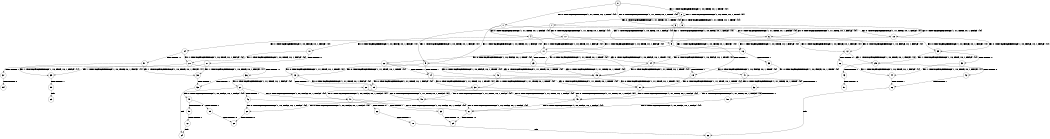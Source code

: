 digraph BCG {
size = "7, 10.5";
center = TRUE;
node [shape = circle];
0 [peripheries = 2];
0 -> 1 [label = "EX !0 !ATOMIC_EXCH_BRANCH (1, +1, TRUE, +0, 1, TRUE) !{0}"];
0 -> 2 [label = "EX !1 !ATOMIC_EXCH_BRANCH (1, +0, TRUE, +0, 1, TRUE) !{0}"];
0 -> 3 [label = "EX !0 !ATOMIC_EXCH_BRANCH (1, +1, TRUE, +0, 1, TRUE) !{0}"];
1 -> 4 [label = "EX !0 !ATOMIC_EXCH_BRANCH (1, +1, TRUE, +0, 1, FALSE) !{0}"];
1 -> 5 [label = "EX !1 !ATOMIC_EXCH_BRANCH (1, +0, TRUE, +0, 1, FALSE) !{0}"];
1 -> 6 [label = "EX !0 !ATOMIC_EXCH_BRANCH (1, +1, TRUE, +0, 1, FALSE) !{0}"];
2 -> 2 [label = "EX !1 !ATOMIC_EXCH_BRANCH (1, +0, TRUE, +0, 1, TRUE) !{0}"];
2 -> 7 [label = "EX !0 !ATOMIC_EXCH_BRANCH (1, +1, TRUE, +0, 1, TRUE) !{0}"];
2 -> 8 [label = "EX !0 !ATOMIC_EXCH_BRANCH (1, +1, TRUE, +0, 1, TRUE) !{0}"];
3 -> 9 [label = "EX !1 !ATOMIC_EXCH_BRANCH (1, +0, TRUE, +0, 1, FALSE) !{0}"];
3 -> 6 [label = "EX !0 !ATOMIC_EXCH_BRANCH (1, +1, TRUE, +0, 1, FALSE) !{0}"];
4 -> 10 [label = "EX !0 !ATOMIC_EXCH_BRANCH (1, +0, FALSE, +0, 1, FALSE) !{0}"];
4 -> 11 [label = "EX !1 !ATOMIC_EXCH_BRANCH (1, +0, TRUE, +0, 1, FALSE) !{0}"];
4 -> 12 [label = "EX !0 !ATOMIC_EXCH_BRANCH (1, +0, FALSE, +0, 1, FALSE) !{0}"];
5 -> 13 [label = "EX !0 !ATOMIC_EXCH_BRANCH (1, +1, TRUE, +0, 1, TRUE) !{0}"];
5 -> 14 [label = "TERMINATE !1"];
5 -> 15 [label = "EX !0 !ATOMIC_EXCH_BRANCH (1, +1, TRUE, +0, 1, TRUE) !{0}"];
6 -> 16 [label = "EX !1 !ATOMIC_EXCH_BRANCH (1, +0, TRUE, +0, 1, FALSE) !{0}"];
6 -> 12 [label = "EX !0 !ATOMIC_EXCH_BRANCH (1, +0, FALSE, +0, 1, FALSE) !{0}"];
7 -> 17 [label = "EX !0 !ATOMIC_EXCH_BRANCH (1, +1, TRUE, +0, 1, FALSE) !{0}"];
7 -> 5 [label = "EX !1 !ATOMIC_EXCH_BRANCH (1, +0, TRUE, +0, 1, FALSE) !{0}"];
7 -> 18 [label = "EX !0 !ATOMIC_EXCH_BRANCH (1, +1, TRUE, +0, 1, FALSE) !{0}"];
8 -> 9 [label = "EX !1 !ATOMIC_EXCH_BRANCH (1, +0, TRUE, +0, 1, FALSE) !{0}"];
8 -> 18 [label = "EX !0 !ATOMIC_EXCH_BRANCH (1, +1, TRUE, +0, 1, FALSE) !{0}"];
9 -> 19 [label = "TERMINATE !1"];
9 -> 15 [label = "EX !0 !ATOMIC_EXCH_BRANCH (1, +1, TRUE, +0, 1, TRUE) !{0}"];
10 -> 20 [label = "EX !1 !ATOMIC_EXCH_BRANCH (1, +0, TRUE, +0, 1, FALSE) !{0}"];
10 -> 21 [label = "TERMINATE !0"];
11 -> 22 [label = "EX !0 !ATOMIC_EXCH_BRANCH (1, +0, FALSE, +0, 1, TRUE) !{0}"];
11 -> 23 [label = "TERMINATE !1"];
11 -> 24 [label = "EX !0 !ATOMIC_EXCH_BRANCH (1, +0, FALSE, +0, 1, TRUE) !{0}"];
12 -> 25 [label = "EX !1 !ATOMIC_EXCH_BRANCH (1, +0, TRUE, +0, 1, FALSE) !{0}"];
12 -> 26 [label = "TERMINATE !0"];
13 -> 27 [label = "EX !0 !ATOMIC_EXCH_BRANCH (1, +1, TRUE, +0, 1, FALSE) !{0}"];
13 -> 28 [label = "TERMINATE !1"];
13 -> 29 [label = "EX !0 !ATOMIC_EXCH_BRANCH (1, +1, TRUE, +0, 1, FALSE) !{0}"];
14 -> 30 [label = "EX !0 !ATOMIC_EXCH_BRANCH (1, +1, TRUE, +0, 1, TRUE) !{0}"];
14 -> 31 [label = "EX !0 !ATOMIC_EXCH_BRANCH (1, +1, TRUE, +0, 1, TRUE) !{0}"];
15 -> 32 [label = "TERMINATE !1"];
15 -> 29 [label = "EX !0 !ATOMIC_EXCH_BRANCH (1, +1, TRUE, +0, 1, FALSE) !{0}"];
16 -> 33 [label = "TERMINATE !1"];
16 -> 24 [label = "EX !0 !ATOMIC_EXCH_BRANCH (1, +0, FALSE, +0, 1, TRUE) !{0}"];
17 -> 34 [label = "EX !0 !ATOMIC_EXCH_BRANCH (1, +0, FALSE, +0, 1, FALSE) !{0}"];
17 -> 11 [label = "EX !1 !ATOMIC_EXCH_BRANCH (1, +0, TRUE, +0, 1, FALSE) !{0}"];
17 -> 35 [label = "EX !0 !ATOMIC_EXCH_BRANCH (1, +0, FALSE, +0, 1, FALSE) !{0}"];
18 -> 16 [label = "EX !1 !ATOMIC_EXCH_BRANCH (1, +0, TRUE, +0, 1, FALSE) !{0}"];
18 -> 35 [label = "EX !0 !ATOMIC_EXCH_BRANCH (1, +0, FALSE, +0, 1, FALSE) !{0}"];
19 -> 31 [label = "EX !0 !ATOMIC_EXCH_BRANCH (1, +1, TRUE, +0, 1, TRUE) !{0}"];
20 -> 36 [label = "TERMINATE !0"];
20 -> 37 [label = "TERMINATE !1"];
21 -> 38 [label = "EX !1 !ATOMIC_EXCH_BRANCH (1, +0, TRUE, +0, 1, FALSE) !{1}"];
21 -> 39 [label = "EX !1 !ATOMIC_EXCH_BRANCH (1, +0, TRUE, +0, 1, FALSE) !{1}"];
22 -> 13 [label = "EX !0 !ATOMIC_EXCH_BRANCH (1, +1, TRUE, +0, 1, TRUE) !{0}"];
22 -> 14 [label = "TERMINATE !1"];
22 -> 15 [label = "EX !0 !ATOMIC_EXCH_BRANCH (1, +1, TRUE, +0, 1, TRUE) !{0}"];
23 -> 40 [label = "EX !0 !ATOMIC_EXCH_BRANCH (1, +0, FALSE, +0, 1, TRUE) !{0}"];
23 -> 41 [label = "EX !0 !ATOMIC_EXCH_BRANCH (1, +0, FALSE, +0, 1, TRUE) !{0}"];
24 -> 19 [label = "TERMINATE !1"];
24 -> 15 [label = "EX !0 !ATOMIC_EXCH_BRANCH (1, +1, TRUE, +0, 1, TRUE) !{0}"];
25 -> 42 [label = "TERMINATE !0"];
25 -> 43 [label = "TERMINATE !1"];
26 -> 44 [label = "EX !1 !ATOMIC_EXCH_BRANCH (1, +0, TRUE, +0, 1, FALSE) !{1}"];
27 -> 45 [label = "EX !0 !ATOMIC_EXCH_BRANCH (1, +0, FALSE, +0, 1, FALSE) !{0}"];
27 -> 46 [label = "TERMINATE !1"];
27 -> 47 [label = "EX !0 !ATOMIC_EXCH_BRANCH (1, +0, FALSE, +0, 1, FALSE) !{0}"];
28 -> 48 [label = "EX !0 !ATOMIC_EXCH_BRANCH (1, +1, TRUE, +0, 1, FALSE) !{0}"];
28 -> 49 [label = "EX !0 !ATOMIC_EXCH_BRANCH (1, +1, TRUE, +0, 1, FALSE) !{0}"];
29 -> 50 [label = "TERMINATE !1"];
29 -> 47 [label = "EX !0 !ATOMIC_EXCH_BRANCH (1, +0, FALSE, +0, 1, FALSE) !{0}"];
30 -> 48 [label = "EX !0 !ATOMIC_EXCH_BRANCH (1, +1, TRUE, +0, 1, FALSE) !{0}"];
30 -> 49 [label = "EX !0 !ATOMIC_EXCH_BRANCH (1, +1, TRUE, +0, 1, FALSE) !{0}"];
31 -> 49 [label = "EX !0 !ATOMIC_EXCH_BRANCH (1, +1, TRUE, +0, 1, FALSE) !{0}"];
32 -> 49 [label = "EX !0 !ATOMIC_EXCH_BRANCH (1, +1, TRUE, +0, 1, FALSE) !{0}"];
33 -> 41 [label = "EX !0 !ATOMIC_EXCH_BRANCH (1, +0, FALSE, +0, 1, TRUE) !{0}"];
34 -> 20 [label = "EX !1 !ATOMIC_EXCH_BRANCH (1, +0, TRUE, +0, 1, FALSE) !{0}"];
34 -> 51 [label = "TERMINATE !0"];
35 -> 25 [label = "EX !1 !ATOMIC_EXCH_BRANCH (1, +0, TRUE, +0, 1, FALSE) !{0}"];
35 -> 52 [label = "TERMINATE !0"];
36 -> 53 [label = "TERMINATE !1"];
37 -> 54 [label = "TERMINATE !0"];
38 -> 53 [label = "TERMINATE !1"];
39 -> 55 [label = "TERMINATE !1"];
40 -> 30 [label = "EX !0 !ATOMIC_EXCH_BRANCH (1, +1, TRUE, +0, 1, TRUE) !{0}"];
40 -> 31 [label = "EX !0 !ATOMIC_EXCH_BRANCH (1, +1, TRUE, +0, 1, TRUE) !{0}"];
41 -> 31 [label = "EX !0 !ATOMIC_EXCH_BRANCH (1, +1, TRUE, +0, 1, TRUE) !{0}"];
42 -> 56 [label = "TERMINATE !1"];
43 -> 57 [label = "TERMINATE !0"];
44 -> 56 [label = "TERMINATE !1"];
45 -> 58 [label = "TERMINATE !0"];
45 -> 59 [label = "TERMINATE !1"];
46 -> 60 [label = "EX !0 !ATOMIC_EXCH_BRANCH (1, +0, FALSE, +0, 1, FALSE) !{0}"];
46 -> 61 [label = "EX !0 !ATOMIC_EXCH_BRANCH (1, +0, FALSE, +0, 1, FALSE) !{0}"];
47 -> 62 [label = "TERMINATE !0"];
47 -> 63 [label = "TERMINATE !1"];
48 -> 60 [label = "EX !0 !ATOMIC_EXCH_BRANCH (1, +0, FALSE, +0, 1, FALSE) !{0}"];
48 -> 61 [label = "EX !0 !ATOMIC_EXCH_BRANCH (1, +0, FALSE, +0, 1, FALSE) !{0}"];
49 -> 61 [label = "EX !0 !ATOMIC_EXCH_BRANCH (1, +0, FALSE, +0, 1, FALSE) !{0}"];
50 -> 61 [label = "EX !0 !ATOMIC_EXCH_BRANCH (1, +0, FALSE, +0, 1, FALSE) !{0}"];
51 -> 38 [label = "EX !1 !ATOMIC_EXCH_BRANCH (1, +0, TRUE, +0, 1, FALSE) !{1}"];
51 -> 39 [label = "EX !1 !ATOMIC_EXCH_BRANCH (1, +0, TRUE, +0, 1, FALSE) !{1}"];
52 -> 44 [label = "EX !1 !ATOMIC_EXCH_BRANCH (1, +0, TRUE, +0, 1, FALSE) !{1}"];
53 -> 64 [label = "exit"];
55 -> 65 [label = "exit"];
56 -> 66 [label = "exit"];
58 -> 67 [label = "TERMINATE !1"];
59 -> 68 [label = "TERMINATE !0"];
60 -> 68 [label = "TERMINATE !0"];
61 -> 69 [label = "TERMINATE !0"];
62 -> 70 [label = "TERMINATE !1"];
63 -> 69 [label = "TERMINATE !0"];
67 -> 64 [label = "exit"];
70 -> 66 [label = "exit"];
}
